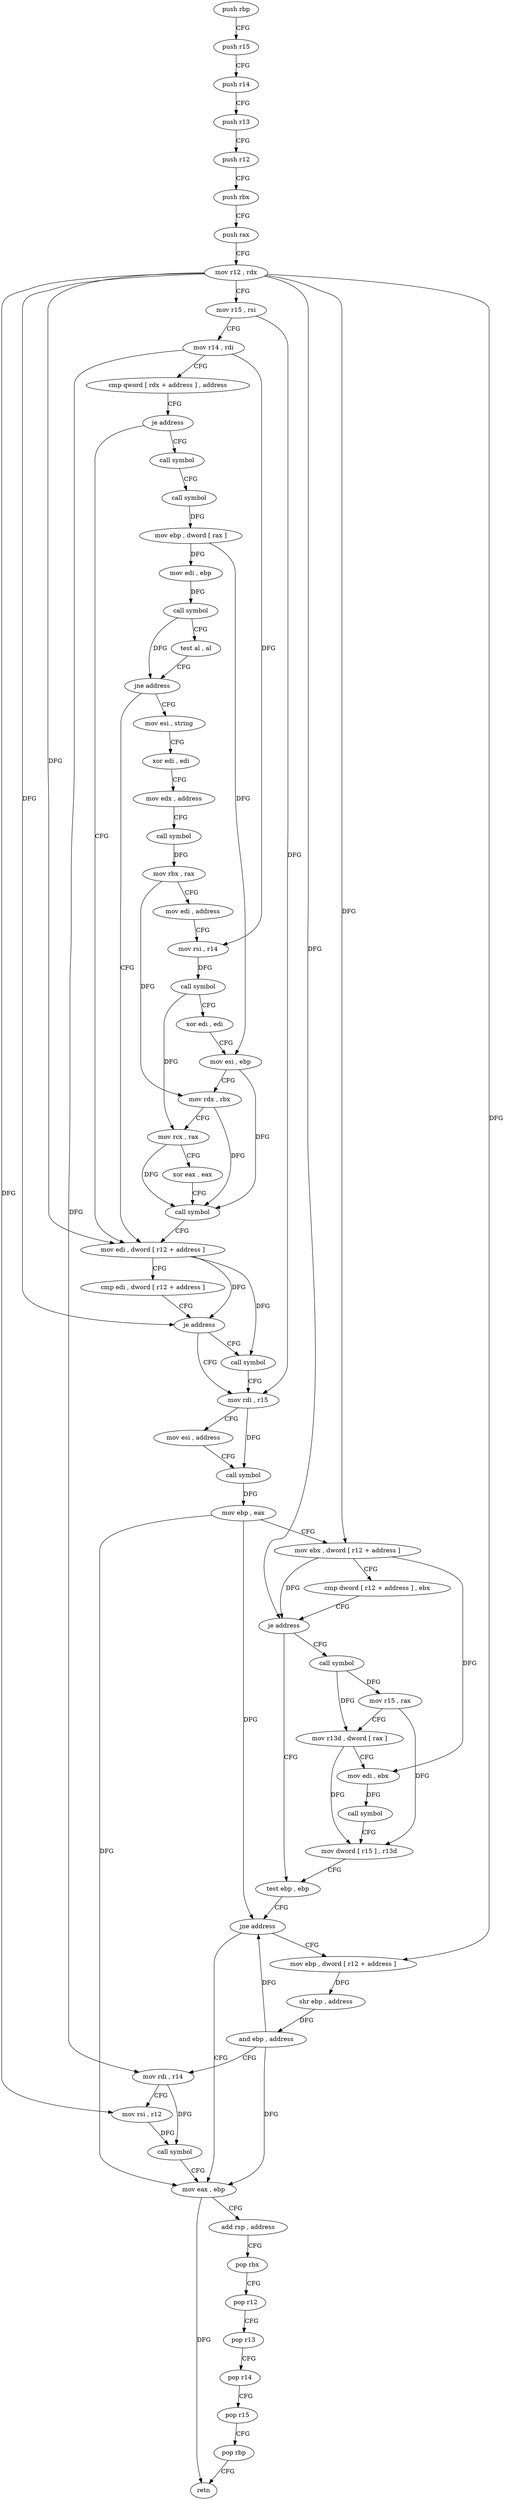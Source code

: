 digraph "func" {
"4202288" [label = "push rbp" ]
"4202289" [label = "push r15" ]
"4202291" [label = "push r14" ]
"4202293" [label = "push r13" ]
"4202295" [label = "push r12" ]
"4202297" [label = "push rbx" ]
"4202298" [label = "push rax" ]
"4202299" [label = "mov r12 , rdx" ]
"4202302" [label = "mov r15 , rsi" ]
"4202305" [label = "mov r14 , rdi" ]
"4202308" [label = "cmp qword [ rdx + address ] , address" ]
"4202313" [label = "je address" ]
"4202388" [label = "mov edi , dword [ r12 + address ]" ]
"4202315" [label = "call symbol" ]
"4202393" [label = "cmp edi , dword [ r12 + address ]" ]
"4202398" [label = "je address" ]
"4202405" [label = "mov rdi , r15" ]
"4202400" [label = "call symbol" ]
"4202320" [label = "call symbol" ]
"4202325" [label = "mov ebp , dword [ rax ]" ]
"4202327" [label = "mov edi , ebp" ]
"4202329" [label = "call symbol" ]
"4202334" [label = "test al , al" ]
"4202336" [label = "jne address" ]
"4202338" [label = "mov esi , string" ]
"4202408" [label = "mov esi , address" ]
"4202413" [label = "call symbol" ]
"4202418" [label = "mov ebp , eax" ]
"4202420" [label = "mov ebx , dword [ r12 + address ]" ]
"4202425" [label = "cmp dword [ r12 + address ] , ebx" ]
"4202430" [label = "je address" ]
"4202453" [label = "test ebp , ebp" ]
"4202432" [label = "call symbol" ]
"4202343" [label = "xor edi , edi" ]
"4202345" [label = "mov edx , address" ]
"4202350" [label = "call symbol" ]
"4202355" [label = "mov rbx , rax" ]
"4202358" [label = "mov edi , address" ]
"4202363" [label = "mov rsi , r14" ]
"4202366" [label = "call symbol" ]
"4202371" [label = "xor edi , edi" ]
"4202373" [label = "mov esi , ebp" ]
"4202375" [label = "mov rdx , rbx" ]
"4202378" [label = "mov rcx , rax" ]
"4202381" [label = "xor eax , eax" ]
"4202383" [label = "call symbol" ]
"4202455" [label = "jne address" ]
"4202479" [label = "mov eax , ebp" ]
"4202457" [label = "mov ebp , dword [ r12 + address ]" ]
"4202437" [label = "mov r15 , rax" ]
"4202440" [label = "mov r13d , dword [ rax ]" ]
"4202443" [label = "mov edi , ebx" ]
"4202445" [label = "call symbol" ]
"4202450" [label = "mov dword [ r15 ] , r13d" ]
"4202481" [label = "add rsp , address" ]
"4202485" [label = "pop rbx" ]
"4202486" [label = "pop r12" ]
"4202488" [label = "pop r13" ]
"4202490" [label = "pop r14" ]
"4202492" [label = "pop r15" ]
"4202494" [label = "pop rbp" ]
"4202495" [label = "retn" ]
"4202462" [label = "shr ebp , address" ]
"4202465" [label = "and ebp , address" ]
"4202468" [label = "mov rdi , r14" ]
"4202471" [label = "mov rsi , r12" ]
"4202474" [label = "call symbol" ]
"4202288" -> "4202289" [ label = "CFG" ]
"4202289" -> "4202291" [ label = "CFG" ]
"4202291" -> "4202293" [ label = "CFG" ]
"4202293" -> "4202295" [ label = "CFG" ]
"4202295" -> "4202297" [ label = "CFG" ]
"4202297" -> "4202298" [ label = "CFG" ]
"4202298" -> "4202299" [ label = "CFG" ]
"4202299" -> "4202302" [ label = "CFG" ]
"4202299" -> "4202388" [ label = "DFG" ]
"4202299" -> "4202398" [ label = "DFG" ]
"4202299" -> "4202420" [ label = "DFG" ]
"4202299" -> "4202430" [ label = "DFG" ]
"4202299" -> "4202457" [ label = "DFG" ]
"4202299" -> "4202471" [ label = "DFG" ]
"4202302" -> "4202305" [ label = "CFG" ]
"4202302" -> "4202405" [ label = "DFG" ]
"4202305" -> "4202308" [ label = "CFG" ]
"4202305" -> "4202363" [ label = "DFG" ]
"4202305" -> "4202468" [ label = "DFG" ]
"4202308" -> "4202313" [ label = "CFG" ]
"4202313" -> "4202388" [ label = "CFG" ]
"4202313" -> "4202315" [ label = "CFG" ]
"4202388" -> "4202393" [ label = "CFG" ]
"4202388" -> "4202398" [ label = "DFG" ]
"4202388" -> "4202400" [ label = "DFG" ]
"4202315" -> "4202320" [ label = "CFG" ]
"4202393" -> "4202398" [ label = "CFG" ]
"4202398" -> "4202405" [ label = "CFG" ]
"4202398" -> "4202400" [ label = "CFG" ]
"4202405" -> "4202408" [ label = "CFG" ]
"4202405" -> "4202413" [ label = "DFG" ]
"4202400" -> "4202405" [ label = "CFG" ]
"4202320" -> "4202325" [ label = "DFG" ]
"4202325" -> "4202327" [ label = "DFG" ]
"4202325" -> "4202373" [ label = "DFG" ]
"4202327" -> "4202329" [ label = "DFG" ]
"4202329" -> "4202334" [ label = "CFG" ]
"4202329" -> "4202336" [ label = "DFG" ]
"4202334" -> "4202336" [ label = "CFG" ]
"4202336" -> "4202388" [ label = "CFG" ]
"4202336" -> "4202338" [ label = "CFG" ]
"4202338" -> "4202343" [ label = "CFG" ]
"4202408" -> "4202413" [ label = "CFG" ]
"4202413" -> "4202418" [ label = "DFG" ]
"4202418" -> "4202420" [ label = "CFG" ]
"4202418" -> "4202455" [ label = "DFG" ]
"4202418" -> "4202479" [ label = "DFG" ]
"4202420" -> "4202425" [ label = "CFG" ]
"4202420" -> "4202430" [ label = "DFG" ]
"4202420" -> "4202443" [ label = "DFG" ]
"4202425" -> "4202430" [ label = "CFG" ]
"4202430" -> "4202453" [ label = "CFG" ]
"4202430" -> "4202432" [ label = "CFG" ]
"4202453" -> "4202455" [ label = "CFG" ]
"4202432" -> "4202437" [ label = "DFG" ]
"4202432" -> "4202440" [ label = "DFG" ]
"4202343" -> "4202345" [ label = "CFG" ]
"4202345" -> "4202350" [ label = "CFG" ]
"4202350" -> "4202355" [ label = "DFG" ]
"4202355" -> "4202358" [ label = "CFG" ]
"4202355" -> "4202375" [ label = "DFG" ]
"4202358" -> "4202363" [ label = "CFG" ]
"4202363" -> "4202366" [ label = "DFG" ]
"4202366" -> "4202371" [ label = "CFG" ]
"4202366" -> "4202378" [ label = "DFG" ]
"4202371" -> "4202373" [ label = "CFG" ]
"4202373" -> "4202375" [ label = "CFG" ]
"4202373" -> "4202383" [ label = "DFG" ]
"4202375" -> "4202378" [ label = "CFG" ]
"4202375" -> "4202383" [ label = "DFG" ]
"4202378" -> "4202381" [ label = "CFG" ]
"4202378" -> "4202383" [ label = "DFG" ]
"4202381" -> "4202383" [ label = "CFG" ]
"4202383" -> "4202388" [ label = "CFG" ]
"4202455" -> "4202479" [ label = "CFG" ]
"4202455" -> "4202457" [ label = "CFG" ]
"4202479" -> "4202481" [ label = "CFG" ]
"4202479" -> "4202495" [ label = "DFG" ]
"4202457" -> "4202462" [ label = "DFG" ]
"4202437" -> "4202440" [ label = "CFG" ]
"4202437" -> "4202450" [ label = "DFG" ]
"4202440" -> "4202443" [ label = "CFG" ]
"4202440" -> "4202450" [ label = "DFG" ]
"4202443" -> "4202445" [ label = "DFG" ]
"4202445" -> "4202450" [ label = "CFG" ]
"4202450" -> "4202453" [ label = "CFG" ]
"4202481" -> "4202485" [ label = "CFG" ]
"4202485" -> "4202486" [ label = "CFG" ]
"4202486" -> "4202488" [ label = "CFG" ]
"4202488" -> "4202490" [ label = "CFG" ]
"4202490" -> "4202492" [ label = "CFG" ]
"4202492" -> "4202494" [ label = "CFG" ]
"4202494" -> "4202495" [ label = "CFG" ]
"4202462" -> "4202465" [ label = "DFG" ]
"4202465" -> "4202468" [ label = "CFG" ]
"4202465" -> "4202455" [ label = "DFG" ]
"4202465" -> "4202479" [ label = "DFG" ]
"4202468" -> "4202471" [ label = "CFG" ]
"4202468" -> "4202474" [ label = "DFG" ]
"4202471" -> "4202474" [ label = "DFG" ]
"4202474" -> "4202479" [ label = "CFG" ]
}
